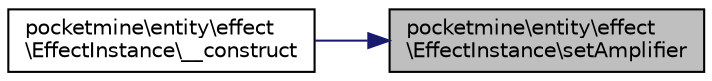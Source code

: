 digraph "pocketmine\entity\effect\EffectInstance\setAmplifier"
{
 // INTERACTIVE_SVG=YES
 // LATEX_PDF_SIZE
  edge [fontname="Helvetica",fontsize="10",labelfontname="Helvetica",labelfontsize="10"];
  node [fontname="Helvetica",fontsize="10",shape=record];
  rankdir="RL";
  Node1 [label="pocketmine\\entity\\effect\l\\EffectInstance\\setAmplifier",height=0.2,width=0.4,color="black", fillcolor="grey75", style="filled", fontcolor="black",tooltip=" "];
  Node1 -> Node2 [dir="back",color="midnightblue",fontsize="10",style="solid",fontname="Helvetica"];
  Node2 [label="pocketmine\\entity\\effect\l\\EffectInstance\\__construct",height=0.2,width=0.4,color="black", fillcolor="white", style="filled",URL="$dc/d2e/classpocketmine_1_1entity_1_1effect_1_1_effect_instance.html#ac8eb20b62313b5c866eae2af34a34606",tooltip=" "];
}

